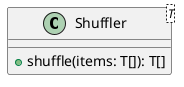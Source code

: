 @startuml

class Shuffler<T> {
    + shuffle(items: T[]): T[]
}

@enduml

@startuml(id=PARTICIPANT)
participant Shuffler
@enduml